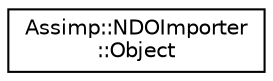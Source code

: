 digraph "Graphical Class Hierarchy"
{
  edge [fontname="Helvetica",fontsize="10",labelfontname="Helvetica",labelfontsize="10"];
  node [fontname="Helvetica",fontsize="10",shape=record];
  rankdir="LR";
  Node1 [label="Assimp::NDOImporter\l::Object",height=0.2,width=0.4,color="black", fillcolor="white", style="filled",URL="$struct_assimp_1_1_n_d_o_importer_1_1_object.html",tooltip="Represents a single object. "];
}
